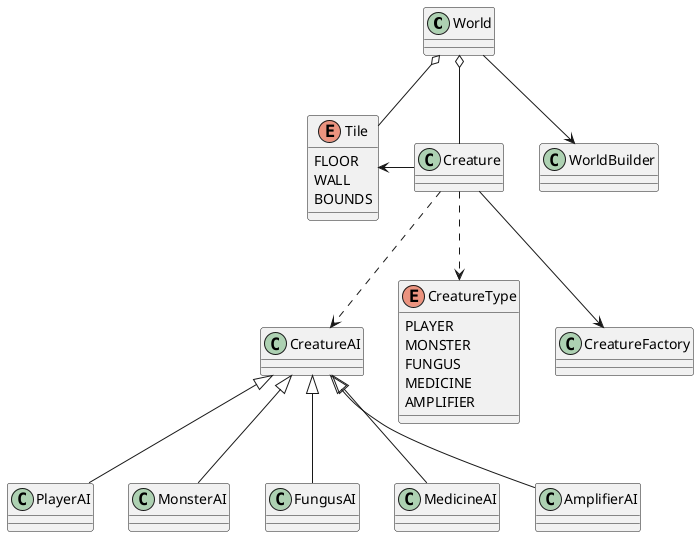 @startuml world

World o--Creature 
enum Tile{
    FLOOR
    WALL
    BOUNDS
}
World o-- Tile
World --> WorldBuilder


Creature ..> CreatureAI
enum CreatureType{
    PLAYER
    MONSTER
    FUNGUS
    MEDICINE
    AMPLIFIER
}
Creature ..> CreatureType
Creature --> CreatureFactory
Tile <- Creature

CreatureAI <|-- PlayerAI
CreatureAI <|-- MonsterAI
CreatureAI <|-- FungusAI
CreatureAI <|-- MedicineAI
CreatureAI <|-- AmplifierAI
@enduml


@startuml screen

Interface Screen

Screen <|.. RestartScreen
Screen <|.. PlayScreen
RestartScreen <|-- StartScreen
RestartScreen <|-- WinScreen
RestartScreen <|-- LoseScreen

@enduml